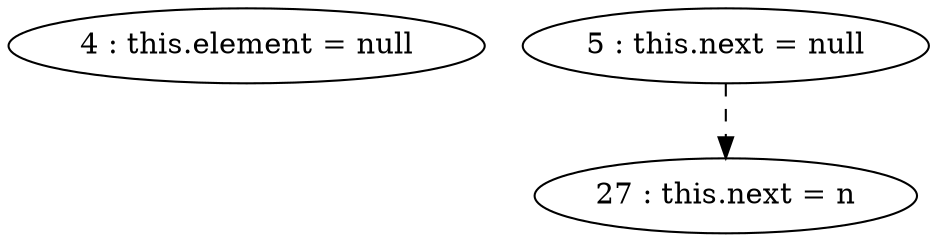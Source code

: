 digraph G {
"4 : this.element = null"
"5 : this.next = null"
"5 : this.next = null" -> "27 : this.next = n" [style=dashed]
"27 : this.next = n"
}